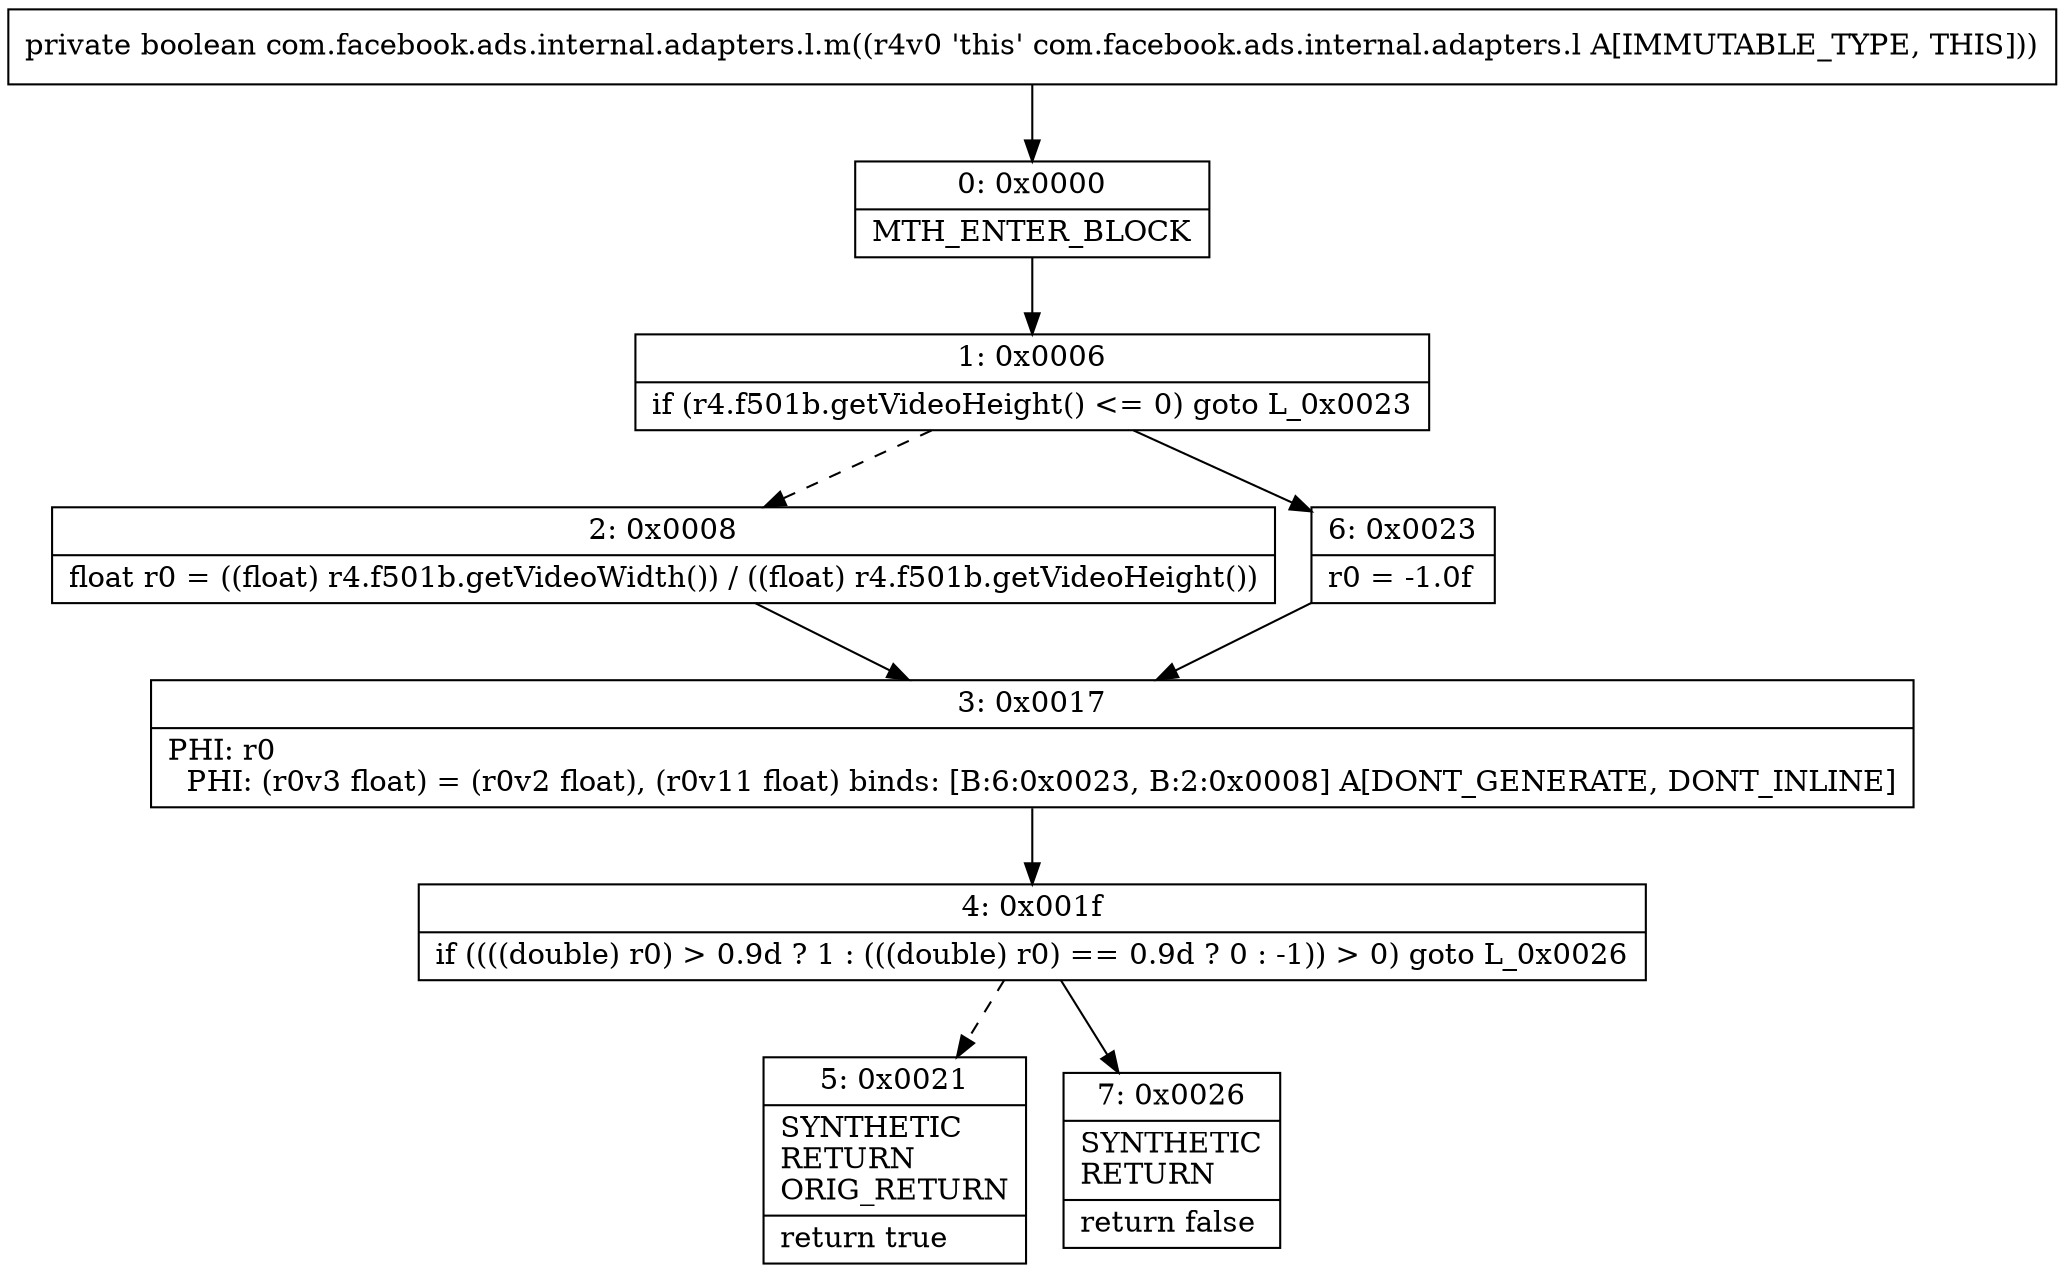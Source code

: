 digraph "CFG forcom.facebook.ads.internal.adapters.l.m()Z" {
Node_0 [shape=record,label="{0\:\ 0x0000|MTH_ENTER_BLOCK\l}"];
Node_1 [shape=record,label="{1\:\ 0x0006|if (r4.f501b.getVideoHeight() \<= 0) goto L_0x0023\l}"];
Node_2 [shape=record,label="{2\:\ 0x0008|float r0 = ((float) r4.f501b.getVideoWidth()) \/ ((float) r4.f501b.getVideoHeight())\l}"];
Node_3 [shape=record,label="{3\:\ 0x0017|PHI: r0 \l  PHI: (r0v3 float) = (r0v2 float), (r0v11 float) binds: [B:6:0x0023, B:2:0x0008] A[DONT_GENERATE, DONT_INLINE]\l}"];
Node_4 [shape=record,label="{4\:\ 0x001f|if ((((double) r0) \> 0.9d ? 1 : (((double) r0) == 0.9d ? 0 : \-1)) \> 0) goto L_0x0026\l}"];
Node_5 [shape=record,label="{5\:\ 0x0021|SYNTHETIC\lRETURN\lORIG_RETURN\l|return true\l}"];
Node_6 [shape=record,label="{6\:\ 0x0023|r0 = \-1.0f\l}"];
Node_7 [shape=record,label="{7\:\ 0x0026|SYNTHETIC\lRETURN\l|return false\l}"];
MethodNode[shape=record,label="{private boolean com.facebook.ads.internal.adapters.l.m((r4v0 'this' com.facebook.ads.internal.adapters.l A[IMMUTABLE_TYPE, THIS])) }"];
MethodNode -> Node_0;
Node_0 -> Node_1;
Node_1 -> Node_2[style=dashed];
Node_1 -> Node_6;
Node_2 -> Node_3;
Node_3 -> Node_4;
Node_4 -> Node_5[style=dashed];
Node_4 -> Node_7;
Node_6 -> Node_3;
}

